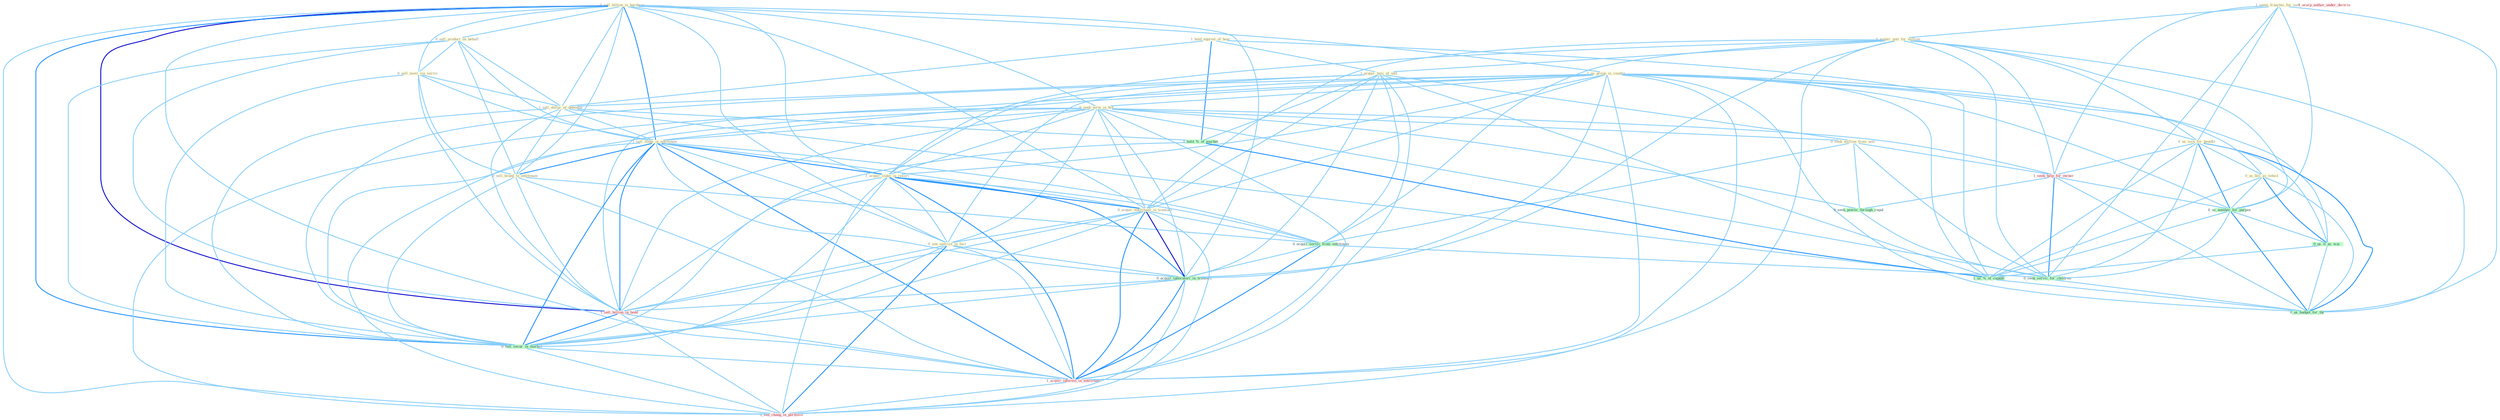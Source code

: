 Graph G{ 
    node
    [shape=polygon,style=filled,width=.5,height=.06,color="#BDFCC9",fixedsize=true,fontsize=4,
    fontcolor="#2f4f4f"];
    {node
    [color="#ffffe0", fontcolor="#8b7d6b"] "0_sell_billion_in_hardwar " "1_seem_franchis_for_seri " "1_hold_equival_of_hear " "1_us_group_in_countri " "0_sell_product_on_behalf " "0_acquir_unit_for_million " "1_acquir_busi_of_unit " "0_seek_term_in_bid " "0_us_issu_for_benefit " "0_sell_movi_via_servic " "1_sell_dollar_of_debentur " "1_sell_stake_in_entitynam " "0_sell_brand_to_entitynam " "0_seek_million_from_unit " "1_acquir_stake_in_resort " "0_acquir_entitynam_in_transact " "0_us_bill_as_vehicl " "0_see_exercis_in_fact "}
{node [color="#fff0f5", fontcolor="#b22222"] "1_seek_help_for_owner " "1_sell_billion_in_bond " "1_usurp_author_under_doctrin " "1_acquir_interest_in_entitynam " "1_see_chang_in_portfolio "}
edge [color="#B0E2FF"];

	"0_sell_billion_in_hardwar " -- "1_us_group_in_countri " [w="1", color="#87cefa" ];
	"0_sell_billion_in_hardwar " -- "0_sell_product_on_behalf " [w="1", color="#87cefa" ];
	"0_sell_billion_in_hardwar " -- "0_seek_term_in_bid " [w="1", color="#87cefa" ];
	"0_sell_billion_in_hardwar " -- "0_sell_movi_via_servic " [w="1", color="#87cefa" ];
	"0_sell_billion_in_hardwar " -- "1_sell_dollar_of_debentur " [w="1", color="#87cefa" ];
	"0_sell_billion_in_hardwar " -- "1_sell_stake_in_entitynam " [w="2", color="#1e90ff" , len=0.8];
	"0_sell_billion_in_hardwar " -- "0_sell_brand_to_entitynam " [w="1", color="#87cefa" ];
	"0_sell_billion_in_hardwar " -- "1_acquir_stake_in_resort " [w="1", color="#87cefa" ];
	"0_sell_billion_in_hardwar " -- "0_acquir_entitynam_in_transact " [w="1", color="#87cefa" ];
	"0_sell_billion_in_hardwar " -- "0_see_exercis_in_fact " [w="1", color="#87cefa" ];
	"0_sell_billion_in_hardwar " -- "0_acquir_laboratori_in_transact " [w="1", color="#87cefa" ];
	"0_sell_billion_in_hardwar " -- "1_sell_billion_in_bond " [w="3", color="#0000cd" , len=0.6];
	"0_sell_billion_in_hardwar " -- "0_sell_secur_in_market " [w="2", color="#1e90ff" , len=0.8];
	"0_sell_billion_in_hardwar " -- "1_acquir_interest_in_entitynam " [w="1", color="#87cefa" ];
	"0_sell_billion_in_hardwar " -- "1_see_chang_in_portfolio " [w="1", color="#87cefa" ];
	"1_seem_franchis_for_seri " -- "0_acquir_unit_for_million " [w="1", color="#87cefa" ];
	"1_seem_franchis_for_seri " -- "0_us_issu_for_benefit " [w="1", color="#87cefa" ];
	"1_seem_franchis_for_seri " -- "1_seek_help_for_owner " [w="1", color="#87cefa" ];
	"1_seem_franchis_for_seri " -- "0_us_number_for_purpos " [w="1", color="#87cefa" ];
	"1_seem_franchis_for_seri " -- "0_seek_servic_for_children " [w="1", color="#87cefa" ];
	"1_seem_franchis_for_seri " -- "0_us_budget_for_thi " [w="1", color="#87cefa" ];
	"1_hold_equival_of_hear " -- "1_acquir_busi_of_unit " [w="1", color="#87cefa" ];
	"1_hold_equival_of_hear " -- "1_sell_dollar_of_debentur " [w="1", color="#87cefa" ];
	"1_hold_equival_of_hear " -- "1_hold_%_of_market " [w="2", color="#1e90ff" , len=0.8];
	"1_hold_equival_of_hear " -- "1_us_%_of_capabl " [w="1", color="#87cefa" ];
	"1_us_group_in_countri " -- "0_seek_term_in_bid " [w="1", color="#87cefa" ];
	"1_us_group_in_countri " -- "0_us_issu_for_benefit " [w="1", color="#87cefa" ];
	"1_us_group_in_countri " -- "1_sell_stake_in_entitynam " [w="1", color="#87cefa" ];
	"1_us_group_in_countri " -- "1_acquir_stake_in_resort " [w="1", color="#87cefa" ];
	"1_us_group_in_countri " -- "0_acquir_entitynam_in_transact " [w="1", color="#87cefa" ];
	"1_us_group_in_countri " -- "0_us_bill_as_vehicl " [w="1", color="#87cefa" ];
	"1_us_group_in_countri " -- "0_see_exercis_in_fact " [w="1", color="#87cefa" ];
	"1_us_group_in_countri " -- "0_us_number_for_purpos " [w="1", color="#87cefa" ];
	"1_us_group_in_countri " -- "0_acquir_laboratori_in_transact " [w="1", color="#87cefa" ];
	"1_us_group_in_countri " -- "1_sell_billion_in_bond " [w="1", color="#87cefa" ];
	"1_us_group_in_countri " -- "0_us_it_as_wai " [w="1", color="#87cefa" ];
	"1_us_group_in_countri " -- "1_us_%_of_capabl " [w="1", color="#87cefa" ];
	"1_us_group_in_countri " -- "0_sell_secur_in_market " [w="1", color="#87cefa" ];
	"1_us_group_in_countri " -- "1_acquir_interest_in_entitynam " [w="1", color="#87cefa" ];
	"1_us_group_in_countri " -- "1_see_chang_in_portfolio " [w="1", color="#87cefa" ];
	"1_us_group_in_countri " -- "0_us_budget_for_thi " [w="1", color="#87cefa" ];
	"0_sell_product_on_behalf " -- "0_sell_movi_via_servic " [w="1", color="#87cefa" ];
	"0_sell_product_on_behalf " -- "1_sell_dollar_of_debentur " [w="1", color="#87cefa" ];
	"0_sell_product_on_behalf " -- "1_sell_stake_in_entitynam " [w="1", color="#87cefa" ];
	"0_sell_product_on_behalf " -- "0_sell_brand_to_entitynam " [w="1", color="#87cefa" ];
	"0_sell_product_on_behalf " -- "1_sell_billion_in_bond " [w="1", color="#87cefa" ];
	"0_sell_product_on_behalf " -- "0_sell_secur_in_market " [w="1", color="#87cefa" ];
	"0_acquir_unit_for_million " -- "1_acquir_busi_of_unit " [w="1", color="#87cefa" ];
	"0_acquir_unit_for_million " -- "0_us_issu_for_benefit " [w="1", color="#87cefa" ];
	"0_acquir_unit_for_million " -- "1_acquir_stake_in_resort " [w="1", color="#87cefa" ];
	"0_acquir_unit_for_million " -- "0_acquir_entitynam_in_transact " [w="1", color="#87cefa" ];
	"0_acquir_unit_for_million " -- "1_seek_help_for_owner " [w="1", color="#87cefa" ];
	"0_acquir_unit_for_million " -- "0_acquir_servic_from_entitynam " [w="1", color="#87cefa" ];
	"0_acquir_unit_for_million " -- "0_us_number_for_purpos " [w="1", color="#87cefa" ];
	"0_acquir_unit_for_million " -- "0_acquir_laboratori_in_transact " [w="1", color="#87cefa" ];
	"0_acquir_unit_for_million " -- "1_acquir_interest_in_entitynam " [w="1", color="#87cefa" ];
	"0_acquir_unit_for_million " -- "0_seek_servic_for_children " [w="1", color="#87cefa" ];
	"0_acquir_unit_for_million " -- "0_us_budget_for_thi " [w="1", color="#87cefa" ];
	"1_acquir_busi_of_unit " -- "1_sell_dollar_of_debentur " [w="1", color="#87cefa" ];
	"1_acquir_busi_of_unit " -- "0_seek_million_from_unit " [w="1", color="#87cefa" ];
	"1_acquir_busi_of_unit " -- "1_acquir_stake_in_resort " [w="1", color="#87cefa" ];
	"1_acquir_busi_of_unit " -- "0_acquir_entitynam_in_transact " [w="1", color="#87cefa" ];
	"1_acquir_busi_of_unit " -- "0_acquir_servic_from_entitynam " [w="1", color="#87cefa" ];
	"1_acquir_busi_of_unit " -- "1_hold_%_of_market " [w="1", color="#87cefa" ];
	"1_acquir_busi_of_unit " -- "0_acquir_laboratori_in_transact " [w="1", color="#87cefa" ];
	"1_acquir_busi_of_unit " -- "1_us_%_of_capabl " [w="1", color="#87cefa" ];
	"1_acquir_busi_of_unit " -- "1_acquir_interest_in_entitynam " [w="1", color="#87cefa" ];
	"0_seek_term_in_bid " -- "1_sell_stake_in_entitynam " [w="1", color="#87cefa" ];
	"0_seek_term_in_bid " -- "0_seek_million_from_unit " [w="1", color="#87cefa" ];
	"0_seek_term_in_bid " -- "1_acquir_stake_in_resort " [w="1", color="#87cefa" ];
	"0_seek_term_in_bid " -- "0_acquir_entitynam_in_transact " [w="1", color="#87cefa" ];
	"0_seek_term_in_bid " -- "0_see_exercis_in_fact " [w="1", color="#87cefa" ];
	"0_seek_term_in_bid " -- "1_seek_help_for_owner " [w="1", color="#87cefa" ];
	"0_seek_term_in_bid " -- "0_seek_power_through_regul " [w="1", color="#87cefa" ];
	"0_seek_term_in_bid " -- "0_acquir_laboratori_in_transact " [w="1", color="#87cefa" ];
	"0_seek_term_in_bid " -- "1_sell_billion_in_bond " [w="1", color="#87cefa" ];
	"0_seek_term_in_bid " -- "0_sell_secur_in_market " [w="1", color="#87cefa" ];
	"0_seek_term_in_bid " -- "1_acquir_interest_in_entitynam " [w="1", color="#87cefa" ];
	"0_seek_term_in_bid " -- "0_seek_servic_for_children " [w="1", color="#87cefa" ];
	"0_seek_term_in_bid " -- "1_see_chang_in_portfolio " [w="1", color="#87cefa" ];
	"0_us_issu_for_benefit " -- "0_us_bill_as_vehicl " [w="1", color="#87cefa" ];
	"0_us_issu_for_benefit " -- "1_seek_help_for_owner " [w="1", color="#87cefa" ];
	"0_us_issu_for_benefit " -- "0_us_number_for_purpos " [w="2", color="#1e90ff" , len=0.8];
	"0_us_issu_for_benefit " -- "0_us_it_as_wai " [w="1", color="#87cefa" ];
	"0_us_issu_for_benefit " -- "1_us_%_of_capabl " [w="1", color="#87cefa" ];
	"0_us_issu_for_benefit " -- "0_seek_servic_for_children " [w="1", color="#87cefa" ];
	"0_us_issu_for_benefit " -- "0_us_budget_for_thi " [w="2", color="#1e90ff" , len=0.8];
	"0_sell_movi_via_servic " -- "1_sell_dollar_of_debentur " [w="1", color="#87cefa" ];
	"0_sell_movi_via_servic " -- "1_sell_stake_in_entitynam " [w="1", color="#87cefa" ];
	"0_sell_movi_via_servic " -- "0_sell_brand_to_entitynam " [w="1", color="#87cefa" ];
	"0_sell_movi_via_servic " -- "1_sell_billion_in_bond " [w="1", color="#87cefa" ];
	"0_sell_movi_via_servic " -- "0_sell_secur_in_market " [w="1", color="#87cefa" ];
	"1_sell_dollar_of_debentur " -- "1_sell_stake_in_entitynam " [w="1", color="#87cefa" ];
	"1_sell_dollar_of_debentur " -- "0_sell_brand_to_entitynam " [w="1", color="#87cefa" ];
	"1_sell_dollar_of_debentur " -- "1_hold_%_of_market " [w="1", color="#87cefa" ];
	"1_sell_dollar_of_debentur " -- "1_sell_billion_in_bond " [w="1", color="#87cefa" ];
	"1_sell_dollar_of_debentur " -- "1_us_%_of_capabl " [w="1", color="#87cefa" ];
	"1_sell_dollar_of_debentur " -- "0_sell_secur_in_market " [w="1", color="#87cefa" ];
	"1_sell_stake_in_entitynam " -- "0_sell_brand_to_entitynam " [w="2", color="#1e90ff" , len=0.8];
	"1_sell_stake_in_entitynam " -- "1_acquir_stake_in_resort " [w="2", color="#1e90ff" , len=0.8];
	"1_sell_stake_in_entitynam " -- "0_acquir_entitynam_in_transact " [w="1", color="#87cefa" ];
	"1_sell_stake_in_entitynam " -- "0_see_exercis_in_fact " [w="1", color="#87cefa" ];
	"1_sell_stake_in_entitynam " -- "0_acquir_servic_from_entitynam " [w="1", color="#87cefa" ];
	"1_sell_stake_in_entitynam " -- "0_acquir_laboratori_in_transact " [w="1", color="#87cefa" ];
	"1_sell_stake_in_entitynam " -- "1_sell_billion_in_bond " [w="2", color="#1e90ff" , len=0.8];
	"1_sell_stake_in_entitynam " -- "0_sell_secur_in_market " [w="2", color="#1e90ff" , len=0.8];
	"1_sell_stake_in_entitynam " -- "1_acquir_interest_in_entitynam " [w="2", color="#1e90ff" , len=0.8];
	"1_sell_stake_in_entitynam " -- "1_see_chang_in_portfolio " [w="1", color="#87cefa" ];
	"0_sell_brand_to_entitynam " -- "0_acquir_servic_from_entitynam " [w="1", color="#87cefa" ];
	"0_sell_brand_to_entitynam " -- "1_sell_billion_in_bond " [w="1", color="#87cefa" ];
	"0_sell_brand_to_entitynam " -- "0_sell_secur_in_market " [w="1", color="#87cefa" ];
	"0_sell_brand_to_entitynam " -- "1_acquir_interest_in_entitynam " [w="1", color="#87cefa" ];
	"0_seek_million_from_unit " -- "1_seek_help_for_owner " [w="1", color="#87cefa" ];
	"0_seek_million_from_unit " -- "0_acquir_servic_from_entitynam " [w="1", color="#87cefa" ];
	"0_seek_million_from_unit " -- "0_seek_power_through_regul " [w="1", color="#87cefa" ];
	"0_seek_million_from_unit " -- "0_seek_servic_for_children " [w="1", color="#87cefa" ];
	"1_acquir_stake_in_resort " -- "0_acquir_entitynam_in_transact " [w="2", color="#1e90ff" , len=0.8];
	"1_acquir_stake_in_resort " -- "0_see_exercis_in_fact " [w="1", color="#87cefa" ];
	"1_acquir_stake_in_resort " -- "0_acquir_servic_from_entitynam " [w="1", color="#87cefa" ];
	"1_acquir_stake_in_resort " -- "0_acquir_laboratori_in_transact " [w="2", color="#1e90ff" , len=0.8];
	"1_acquir_stake_in_resort " -- "1_sell_billion_in_bond " [w="1", color="#87cefa" ];
	"1_acquir_stake_in_resort " -- "0_sell_secur_in_market " [w="1", color="#87cefa" ];
	"1_acquir_stake_in_resort " -- "1_acquir_interest_in_entitynam " [w="2", color="#1e90ff" , len=0.8];
	"1_acquir_stake_in_resort " -- "1_see_chang_in_portfolio " [w="1", color="#87cefa" ];
	"0_acquir_entitynam_in_transact " -- "0_see_exercis_in_fact " [w="1", color="#87cefa" ];
	"0_acquir_entitynam_in_transact " -- "0_acquir_servic_from_entitynam " [w="1", color="#87cefa" ];
	"0_acquir_entitynam_in_transact " -- "0_acquir_laboratori_in_transact " [w="3", color="#0000cd" , len=0.6];
	"0_acquir_entitynam_in_transact " -- "1_sell_billion_in_bond " [w="1", color="#87cefa" ];
	"0_acquir_entitynam_in_transact " -- "0_sell_secur_in_market " [w="1", color="#87cefa" ];
	"0_acquir_entitynam_in_transact " -- "1_acquir_interest_in_entitynam " [w="2", color="#1e90ff" , len=0.8];
	"0_acquir_entitynam_in_transact " -- "1_see_chang_in_portfolio " [w="1", color="#87cefa" ];
	"0_us_bill_as_vehicl " -- "0_us_number_for_purpos " [w="1", color="#87cefa" ];
	"0_us_bill_as_vehicl " -- "0_us_it_as_wai " [w="2", color="#1e90ff" , len=0.8];
	"0_us_bill_as_vehicl " -- "1_us_%_of_capabl " [w="1", color="#87cefa" ];
	"0_us_bill_as_vehicl " -- "0_us_budget_for_thi " [w="1", color="#87cefa" ];
	"0_see_exercis_in_fact " -- "0_acquir_laboratori_in_transact " [w="1", color="#87cefa" ];
	"0_see_exercis_in_fact " -- "1_sell_billion_in_bond " [w="1", color="#87cefa" ];
	"0_see_exercis_in_fact " -- "0_sell_secur_in_market " [w="1", color="#87cefa" ];
	"0_see_exercis_in_fact " -- "1_acquir_interest_in_entitynam " [w="1", color="#87cefa" ];
	"0_see_exercis_in_fact " -- "1_see_chang_in_portfolio " [w="2", color="#1e90ff" , len=0.8];
	"1_seek_help_for_owner " -- "0_seek_power_through_regul " [w="1", color="#87cefa" ];
	"1_seek_help_for_owner " -- "0_us_number_for_purpos " [w="1", color="#87cefa" ];
	"1_seek_help_for_owner " -- "0_seek_servic_for_children " [w="2", color="#1e90ff" , len=0.8];
	"1_seek_help_for_owner " -- "0_us_budget_for_thi " [w="1", color="#87cefa" ];
	"0_acquir_servic_from_entitynam " -- "0_acquir_laboratori_in_transact " [w="1", color="#87cefa" ];
	"0_acquir_servic_from_entitynam " -- "1_acquir_interest_in_entitynam " [w="2", color="#1e90ff" , len=0.8];
	"0_acquir_servic_from_entitynam " -- "0_seek_servic_for_children " [w="1", color="#87cefa" ];
	"1_hold_%_of_market " -- "1_us_%_of_capabl " [w="2", color="#1e90ff" , len=0.8];
	"1_hold_%_of_market " -- "0_sell_secur_in_market " [w="1", color="#87cefa" ];
	"0_seek_power_through_regul " -- "0_seek_servic_for_children " [w="1", color="#87cefa" ];
	"0_us_number_for_purpos " -- "0_us_it_as_wai " [w="1", color="#87cefa" ];
	"0_us_number_for_purpos " -- "1_us_%_of_capabl " [w="1", color="#87cefa" ];
	"0_us_number_for_purpos " -- "0_seek_servic_for_children " [w="1", color="#87cefa" ];
	"0_us_number_for_purpos " -- "0_us_budget_for_thi " [w="2", color="#1e90ff" , len=0.8];
	"0_acquir_laboratori_in_transact " -- "1_sell_billion_in_bond " [w="1", color="#87cefa" ];
	"0_acquir_laboratori_in_transact " -- "0_sell_secur_in_market " [w="1", color="#87cefa" ];
	"0_acquir_laboratori_in_transact " -- "1_acquir_interest_in_entitynam " [w="2", color="#1e90ff" , len=0.8];
	"0_acquir_laboratori_in_transact " -- "1_see_chang_in_portfolio " [w="1", color="#87cefa" ];
	"1_sell_billion_in_bond " -- "0_sell_secur_in_market " [w="2", color="#1e90ff" , len=0.8];
	"1_sell_billion_in_bond " -- "1_acquir_interest_in_entitynam " [w="1", color="#87cefa" ];
	"1_sell_billion_in_bond " -- "1_see_chang_in_portfolio " [w="1", color="#87cefa" ];
	"0_us_it_as_wai " -- "1_us_%_of_capabl " [w="1", color="#87cefa" ];
	"0_us_it_as_wai " -- "0_us_budget_for_thi " [w="1", color="#87cefa" ];
	"1_us_%_of_capabl " -- "0_us_budget_for_thi " [w="1", color="#87cefa" ];
	"0_sell_secur_in_market " -- "1_acquir_interest_in_entitynam " [w="1", color="#87cefa" ];
	"0_sell_secur_in_market " -- "1_see_chang_in_portfolio " [w="1", color="#87cefa" ];
	"1_acquir_interest_in_entitynam " -- "1_see_chang_in_portfolio " [w="1", color="#87cefa" ];
	"0_seek_servic_for_children " -- "0_us_budget_for_thi " [w="1", color="#87cefa" ];
}